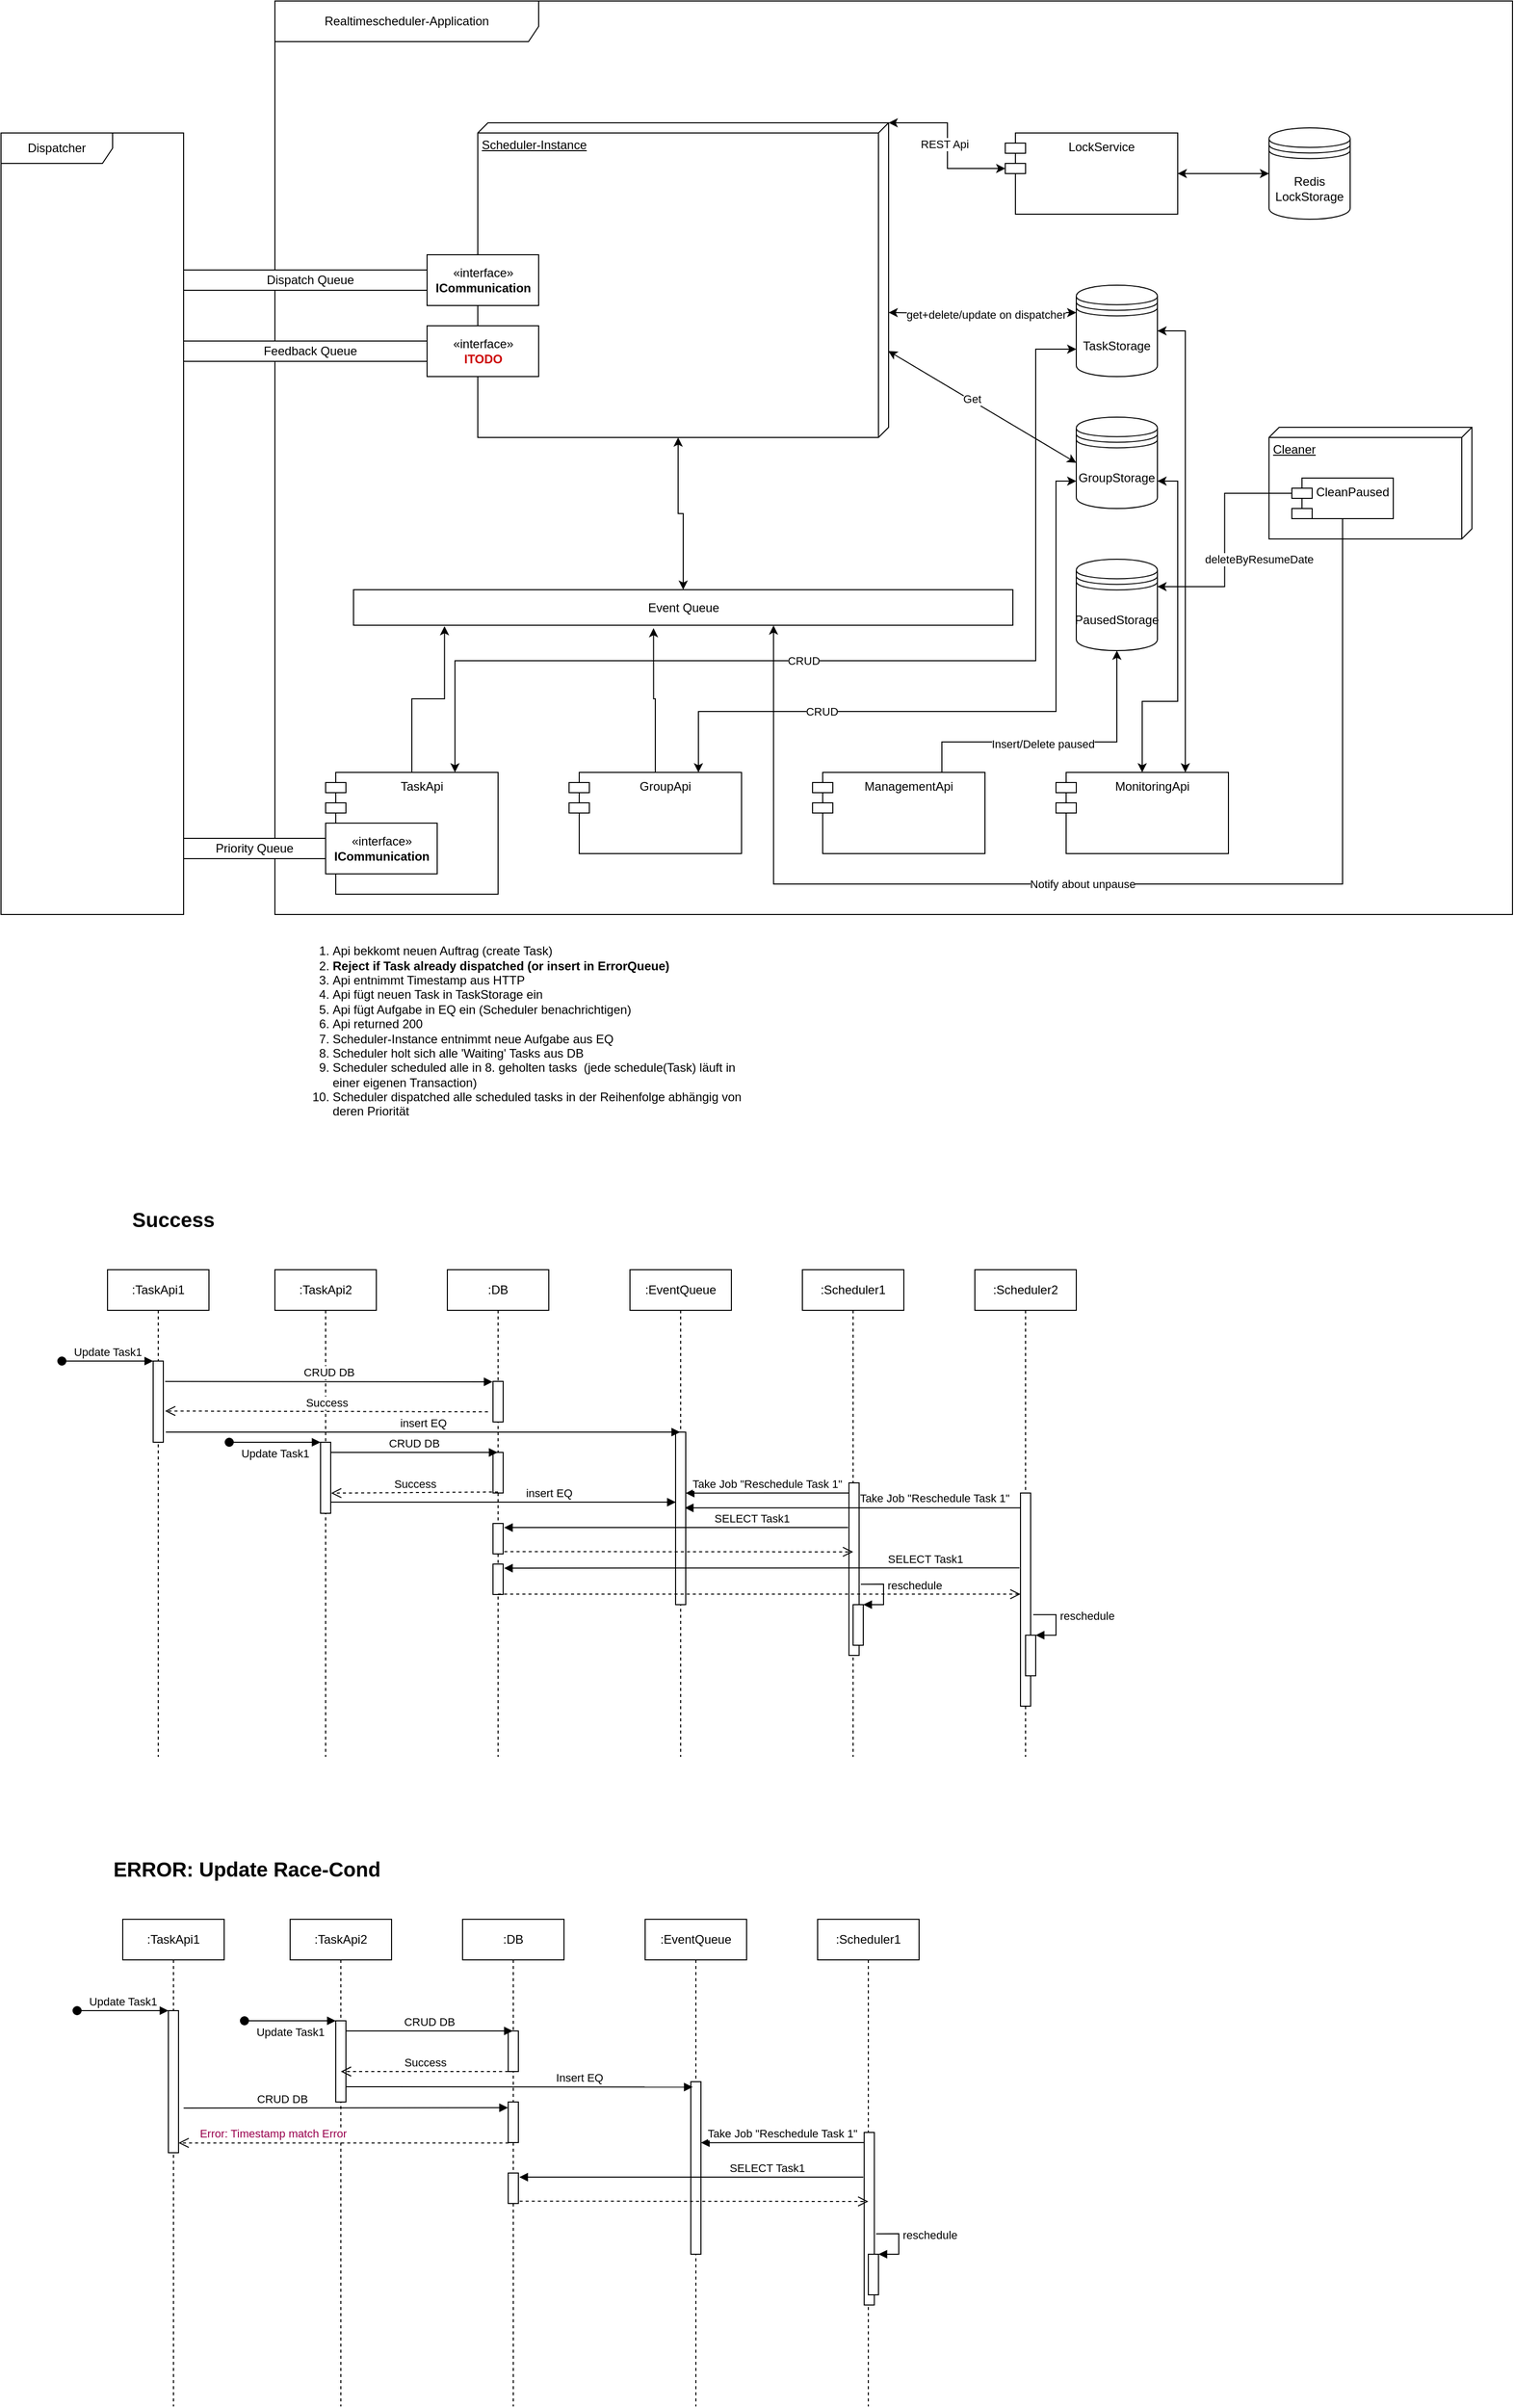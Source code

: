 <mxfile version="13.3.1" type="device"><diagram name="Page-1" id="5f0bae14-7c28-e335-631c-24af17079c00"><mxGraphModel dx="1550" dy="45" grid="1" gridSize="10" guides="1" tooltips="1" connect="1" arrows="1" fold="1" page="1" pageScale="1" pageWidth="1100" pageHeight="850" background="#ffffff" math="0" shadow="0"><root><mxCell id="0"/><mxCell id="1" parent="0"/><mxCell id="TlIH9QRdke1m6fXqfm3g-42" value="Realtimescheduler-Application" style="shape=umlFrame;whiteSpace=wrap;html=1;width=260;height=40;" parent="1" vertex="1"><mxGeometry x="300" y="900" width="1220" height="900" as="geometry"/></mxCell><mxCell id="TlIH9QRdke1m6fXqfm3g-43" style="edgeStyle=orthogonalEdgeStyle;rounded=0;orthogonalLoop=1;jettySize=auto;html=1;exitX=0.5;exitY=0;exitDx=0;exitDy=0;entryX=0.138;entryY=1.027;entryDx=0;entryDy=0;entryPerimeter=0;" parent="1" source="TlIH9QRdke1m6fXqfm3g-44" target="TlIH9QRdke1m6fXqfm3g-53" edge="1"><mxGeometry relative="1" as="geometry"/></mxCell><mxCell id="TlIH9QRdke1m6fXqfm3g-114" style="edgeStyle=orthogonalEdgeStyle;rounded=0;orthogonalLoop=1;jettySize=auto;html=1;exitX=0.75;exitY=0;exitDx=0;exitDy=0;entryX=0;entryY=0.7;entryDx=0;entryDy=0;startArrow=classic;startFill=1;" parent="1" source="TlIH9QRdke1m6fXqfm3g-44" target="TlIH9QRdke1m6fXqfm3g-61" edge="1"><mxGeometry relative="1" as="geometry"><Array as="points"><mxPoint x="478" y="1550"/><mxPoint x="1050" y="1550"/><mxPoint x="1050" y="1243"/></Array></mxGeometry></mxCell><mxCell id="TlIH9QRdke1m6fXqfm3g-116" value="CRUD" style="edgeLabel;html=1;align=center;verticalAlign=middle;resizable=0;points=[];" parent="TlIH9QRdke1m6fXqfm3g-114" vertex="1" connectable="0"><mxGeometry x="-0.117" y="3" relative="1" as="geometry"><mxPoint x="-1.67" y="3" as="offset"/></mxGeometry></mxCell><mxCell id="TlIH9QRdke1m6fXqfm3g-44" value="TaskApi" style="shape=module;align=left;spacingLeft=20;align=center;verticalAlign=top;" parent="1" vertex="1"><mxGeometry x="350" y="1660" width="170" height="120" as="geometry"/></mxCell><mxCell id="TlIH9QRdke1m6fXqfm3g-45" style="edgeStyle=orthogonalEdgeStyle;rounded=0;orthogonalLoop=1;jettySize=auto;html=1;exitX=0.5;exitY=0;exitDx=0;exitDy=0;entryX=0.455;entryY=1.081;entryDx=0;entryDy=0;entryPerimeter=0;" parent="1" source="TlIH9QRdke1m6fXqfm3g-46" target="TlIH9QRdke1m6fXqfm3g-53" edge="1"><mxGeometry relative="1" as="geometry"/></mxCell><mxCell id="TlIH9QRdke1m6fXqfm3g-115" style="edgeStyle=orthogonalEdgeStyle;rounded=0;orthogonalLoop=1;jettySize=auto;html=1;exitX=0.75;exitY=0;exitDx=0;exitDy=0;entryX=0;entryY=0.7;entryDx=0;entryDy=0;startArrow=classic;startFill=1;" parent="1" source="TlIH9QRdke1m6fXqfm3g-46" target="TlIH9QRdke1m6fXqfm3g-62" edge="1"><mxGeometry relative="1" as="geometry"><Array as="points"><mxPoint x="718" y="1600"/><mxPoint x="1070" y="1600"/><mxPoint x="1070" y="1373"/></Array></mxGeometry></mxCell><mxCell id="TlIH9QRdke1m6fXqfm3g-117" value="CRUD" style="edgeLabel;html=1;align=center;verticalAlign=middle;resizable=0;points=[];" parent="TlIH9QRdke1m6fXqfm3g-115" vertex="1" connectable="0"><mxGeometry x="-0.45" relative="1" as="geometry"><mxPoint as="offset"/></mxGeometry></mxCell><mxCell id="TlIH9QRdke1m6fXqfm3g-46" value="GroupApi" style="shape=module;align=left;spacingLeft=20;align=center;verticalAlign=top;" parent="1" vertex="1"><mxGeometry x="590" y="1660" width="170" height="80" as="geometry"/></mxCell><mxCell id="TlIH9QRdke1m6fXqfm3g-48" value="ManagementApi" style="shape=module;align=left;spacingLeft=20;align=center;verticalAlign=top;" parent="1" vertex="1"><mxGeometry x="830" y="1660" width="170" height="80" as="geometry"/></mxCell><mxCell id="TlIH9QRdke1m6fXqfm3g-49" style="edgeStyle=orthogonalEdgeStyle;rounded=0;orthogonalLoop=1;jettySize=auto;html=1;exitX=0.5;exitY=0;exitDx=0;exitDy=0;entryX=1;entryY=0.7;entryDx=0;entryDy=0;startArrow=classic;startFill=1;" parent="1" source="TlIH9QRdke1m6fXqfm3g-51" target="TlIH9QRdke1m6fXqfm3g-62" edge="1"><mxGeometry relative="1" as="geometry"><Array as="points"><mxPoint x="1155" y="1590"/><mxPoint x="1190" y="1590"/><mxPoint x="1190" y="1373"/></Array></mxGeometry></mxCell><mxCell id="TlIH9QRdke1m6fXqfm3g-50" style="edgeStyle=orthogonalEdgeStyle;rounded=0;orthogonalLoop=1;jettySize=auto;html=1;exitX=0.75;exitY=0;exitDx=0;exitDy=0;entryX=1;entryY=0.5;entryDx=0;entryDy=0;startArrow=classic;startFill=1;" parent="1" source="TlIH9QRdke1m6fXqfm3g-51" target="TlIH9QRdke1m6fXqfm3g-61" edge="1"><mxGeometry relative="1" as="geometry"/></mxCell><mxCell id="TlIH9QRdke1m6fXqfm3g-51" value="MonitoringApi" style="shape=module;align=left;spacingLeft=20;align=center;verticalAlign=top;" parent="1" vertex="1"><mxGeometry x="1070" y="1660" width="170" height="80" as="geometry"/></mxCell><mxCell id="TlIH9QRdke1m6fXqfm3g-75" style="edgeStyle=orthogonalEdgeStyle;rounded=0;orthogonalLoop=1;jettySize=auto;html=1;exitX=0.5;exitY=0;exitDx=0;exitDy=0;entryX=0;entryY=0;entryDx=310;entryDy=207.5;entryPerimeter=0;startArrow=classic;startFill=1;" parent="1" source="TlIH9QRdke1m6fXqfm3g-53" target="TlIH9QRdke1m6fXqfm3g-57" edge="1"><mxGeometry relative="1" as="geometry"/></mxCell><mxCell id="TlIH9QRdke1m6fXqfm3g-53" value="Event Queue" style="rounded=0;whiteSpace=wrap;html=1;" parent="1" vertex="1"><mxGeometry x="377.5" y="1480" width="650" height="35" as="geometry"/></mxCell><mxCell id="TlIH9QRdke1m6fXqfm3g-55" style="edgeStyle=orthogonalEdgeStyle;rounded=0;orthogonalLoop=1;jettySize=auto;html=1;startArrow=classic;startFill=1;entryX=0;entryY=0.3;entryDx=0;entryDy=0;" parent="1" target="TlIH9QRdke1m6fXqfm3g-61" edge="1"><mxGeometry relative="1" as="geometry"><mxPoint x="905" y="1207.0" as="sourcePoint"/><mxPoint x="1080" y="1207" as="targetPoint"/><Array as="points"/></mxGeometry></mxCell><mxCell id="TlIH9QRdke1m6fXqfm3g-140" value="get+delete/update on dispatcher" style="edgeLabel;html=1;align=center;verticalAlign=middle;resizable=0;points=[];" parent="TlIH9QRdke1m6fXqfm3g-55" vertex="1" connectable="0"><mxGeometry x="-0.22" y="-1" relative="1" as="geometry"><mxPoint x="23" as="offset"/></mxGeometry></mxCell><mxCell id="TlIH9QRdke1m6fXqfm3g-57" value="Scheduler-Instance" style="verticalAlign=top;align=left;spacingTop=8;spacingLeft=2;spacingRight=12;shape=cube;size=10;direction=south;fontStyle=4;html=1;" parent="1" vertex="1"><mxGeometry x="500" y="1020" width="405" height="310" as="geometry"/></mxCell><mxCell id="TlIH9QRdke1m6fXqfm3g-58" value="Dispatcher" style="shape=umlFrame;whiteSpace=wrap;html=1;width=110;height=30;" parent="1" vertex="1"><mxGeometry x="30" y="1030" width="180" height="770" as="geometry"/></mxCell><mxCell id="TlIH9QRdke1m6fXqfm3g-59" value="Dispatch Queue" style="rounded=0;whiteSpace=wrap;html=1;" parent="1" vertex="1"><mxGeometry x="210" y="1165" width="250" height="20" as="geometry"/></mxCell><mxCell id="TlIH9QRdke1m6fXqfm3g-60" value="«interface»&lt;br&gt;&lt;b&gt;ICommunication&lt;br&gt;&lt;/b&gt;" style="html=1;" parent="1" vertex="1"><mxGeometry x="450" y="1150" width="110" height="50" as="geometry"/></mxCell><mxCell id="TlIH9QRdke1m6fXqfm3g-61" value="TaskStorage" style="shape=datastore;whiteSpace=wrap;html=1;" parent="1" vertex="1"><mxGeometry x="1090" y="1180" width="80" height="90" as="geometry"/></mxCell><mxCell id="TlIH9QRdke1m6fXqfm3g-62" value="GroupStorage" style="shape=datastore;whiteSpace=wrap;html=1;" parent="1" vertex="1"><mxGeometry x="1090" y="1310" width="80" height="90" as="geometry"/></mxCell><mxCell id="TlIH9QRdke1m6fXqfm3g-72" value="&lt;ol&gt;&lt;li&gt;Api bekkomt neuen Auftrag (create Task)&lt;/li&gt;&lt;li&gt;&lt;b&gt;Reject if Task already dispatched (or insert in ErrorQueue)&lt;/b&gt;&lt;/li&gt;&lt;li&gt;Api entnimmt Timestamp aus HTTP&lt;/li&gt;&lt;li&gt;Api fügt neuen Task in TaskStorage ein&lt;/li&gt;&lt;li&gt;Api fügt Aufgabe in EQ ein (Scheduler benachrichtigen)&lt;/li&gt;&lt;li&gt;Api returned 200&lt;/li&gt;&lt;li&gt;Scheduler-Instance entnimmt neue Aufgabe aus EQ&lt;/li&gt;&lt;li&gt;Scheduler holt sich alle 'Waiting' Tasks aus DB&lt;/li&gt;&lt;li&gt;Scheduler scheduled alle in 8. geholten tasks&amp;nbsp;&amp;nbsp;(jede schedule(Task) läuft in einer eigenen Transaction)&lt;/li&gt;&lt;li&gt;Scheduler dispatched alle scheduled tasks in der Reihenfolge abhängig von deren Priorität&lt;/li&gt;&lt;/ol&gt;" style="text;html=1;strokeColor=none;fillColor=none;align=left;verticalAlign=middle;whiteSpace=wrap;rounded=0;" parent="1" vertex="1"><mxGeometry x="315" y="1820" width="460" height="190" as="geometry"/></mxCell><mxCell id="TlIH9QRdke1m6fXqfm3g-138" value="" style="endArrow=classic;startArrow=classic;html=1;exitX=0.725;exitY=0.001;exitDx=0;exitDy=0;exitPerimeter=0;entryX=0;entryY=0.5;entryDx=0;entryDy=0;" parent="1" source="TlIH9QRdke1m6fXqfm3g-57" target="TlIH9QRdke1m6fXqfm3g-62" edge="1"><mxGeometry width="50" height="50" relative="1" as="geometry"><mxPoint x="950" y="1330" as="sourcePoint"/><mxPoint x="1000" y="1280" as="targetPoint"/></mxGeometry></mxCell><mxCell id="TlIH9QRdke1m6fXqfm3g-139" value="Get" style="edgeLabel;html=1;align=center;verticalAlign=middle;resizable=0;points=[];" parent="TlIH9QRdke1m6fXqfm3g-138" vertex="1" connectable="0"><mxGeometry x="-0.125" y="1" relative="1" as="geometry"><mxPoint as="offset"/></mxGeometry></mxCell><mxCell id="TlIH9QRdke1m6fXqfm3g-141" value=":TaskApi1" style="shape=umlLifeline;perimeter=lifelinePerimeter;whiteSpace=wrap;html=1;container=1;collapsible=0;recursiveResize=0;outlineConnect=0;" parent="1" vertex="1"><mxGeometry x="135" y="2150" width="100" height="480" as="geometry"/></mxCell><mxCell id="TlIH9QRdke1m6fXqfm3g-148" value="" style="html=1;points=[];perimeter=orthogonalPerimeter;" parent="TlIH9QRdke1m6fXqfm3g-141" vertex="1"><mxGeometry x="45" y="90" width="10" height="80" as="geometry"/></mxCell><mxCell id="TlIH9QRdke1m6fXqfm3g-149" value="Update Task1" style="html=1;verticalAlign=bottom;startArrow=oval;endArrow=block;startSize=8;" parent="TlIH9QRdke1m6fXqfm3g-141" target="TlIH9QRdke1m6fXqfm3g-148" edge="1"><mxGeometry relative="1" as="geometry"><mxPoint x="-45" y="90" as="sourcePoint"/></mxGeometry></mxCell><mxCell id="TlIH9QRdke1m6fXqfm3g-142" value=":TaskApi2" style="shape=umlLifeline;perimeter=lifelinePerimeter;whiteSpace=wrap;html=1;container=1;collapsible=0;recursiveResize=0;outlineConnect=0;" parent="1" vertex="1"><mxGeometry x="300" y="2150" width="100" height="480" as="geometry"/></mxCell><mxCell id="TlIH9QRdke1m6fXqfm3g-151" value="" style="html=1;points=[];perimeter=orthogonalPerimeter;" parent="TlIH9QRdke1m6fXqfm3g-142" vertex="1"><mxGeometry x="45" y="170" width="10" height="70" as="geometry"/></mxCell><mxCell id="TlIH9QRdke1m6fXqfm3g-152" value="Update Task1" style="html=1;verticalAlign=bottom;startArrow=oval;endArrow=block;startSize=8;" parent="TlIH9QRdke1m6fXqfm3g-142" target="TlIH9QRdke1m6fXqfm3g-151" edge="1"><mxGeometry y="-20" relative="1" as="geometry"><mxPoint x="-45" y="170.0" as="sourcePoint"/><mxPoint as="offset"/></mxGeometry></mxCell><mxCell id="TlIH9QRdke1m6fXqfm3g-143" value=":EventQueue" style="shape=umlLifeline;perimeter=lifelinePerimeter;whiteSpace=wrap;html=1;container=1;collapsible=0;recursiveResize=0;outlineConnect=0;" parent="1" vertex="1"><mxGeometry x="650" y="2150" width="100" height="480" as="geometry"/></mxCell><mxCell id="TlIH9QRdke1m6fXqfm3g-156" value="" style="html=1;points=[];perimeter=orthogonalPerimeter;" parent="TlIH9QRdke1m6fXqfm3g-143" vertex="1"><mxGeometry x="45" y="160" width="10" height="170" as="geometry"/></mxCell><mxCell id="TlIH9QRdke1m6fXqfm3g-144" value=":Scheduler1" style="shape=umlLifeline;perimeter=lifelinePerimeter;whiteSpace=wrap;html=1;container=1;collapsible=0;recursiveResize=0;outlineConnect=0;" parent="1" vertex="1"><mxGeometry x="820" y="2150" width="100" height="480" as="geometry"/></mxCell><mxCell id="TlIH9QRdke1m6fXqfm3g-167" value="" style="html=1;points=[];perimeter=orthogonalPerimeter;" parent="TlIH9QRdke1m6fXqfm3g-144" vertex="1"><mxGeometry x="45.9" y="210" width="10" height="170" as="geometry"/></mxCell><mxCell id="TlIH9QRdke1m6fXqfm3g-177" value="" style="html=1;points=[];perimeter=orthogonalPerimeter;" parent="TlIH9QRdke1m6fXqfm3g-144" vertex="1"><mxGeometry x="50" y="330" width="10" height="40" as="geometry"/></mxCell><mxCell id="TlIH9QRdke1m6fXqfm3g-178" value="reschedule" style="edgeStyle=orthogonalEdgeStyle;html=1;align=left;spacingLeft=2;endArrow=block;rounded=0;entryX=1;entryY=0;exitX=1.077;exitY=0.749;exitDx=0;exitDy=0;exitPerimeter=0;" parent="TlIH9QRdke1m6fXqfm3g-144" target="TlIH9QRdke1m6fXqfm3g-177" edge="1"><mxGeometry x="-0.239" relative="1" as="geometry"><mxPoint x="57.57" y="309.84" as="sourcePoint"/><Array as="points"><mxPoint x="80" y="310"/><mxPoint x="80" y="330"/></Array><mxPoint as="offset"/></mxGeometry></mxCell><mxCell id="TlIH9QRdke1m6fXqfm3g-146" value=":DB" style="shape=umlLifeline;perimeter=lifelinePerimeter;whiteSpace=wrap;html=1;container=1;collapsible=0;recursiveResize=0;outlineConnect=0;" parent="1" vertex="1"><mxGeometry x="470" y="2150" width="100" height="480" as="geometry"/></mxCell><mxCell id="TlIH9QRdke1m6fXqfm3g-153" value="" style="html=1;points=[];perimeter=orthogonalPerimeter;" parent="TlIH9QRdke1m6fXqfm3g-146" vertex="1"><mxGeometry x="45" y="110" width="10" height="40" as="geometry"/></mxCell><mxCell id="TlIH9QRdke1m6fXqfm3g-164" value="" style="html=1;points=[];perimeter=orthogonalPerimeter;" parent="TlIH9QRdke1m6fXqfm3g-146" vertex="1"><mxGeometry x="45" y="180" width="10" height="40" as="geometry"/></mxCell><mxCell id="TlIH9QRdke1m6fXqfm3g-169" value="" style="html=1;points=[];perimeter=orthogonalPerimeter;" parent="TlIH9QRdke1m6fXqfm3g-146" vertex="1"><mxGeometry x="45" y="250" width="10" height="30" as="geometry"/></mxCell><mxCell id="TlIH9QRdke1m6fXqfm3g-173" value="" style="html=1;points=[];perimeter=orthogonalPerimeter;" parent="TlIH9QRdke1m6fXqfm3g-146" vertex="1"><mxGeometry x="45" y="290" width="10" height="30" as="geometry"/></mxCell><mxCell id="TlIH9QRdke1m6fXqfm3g-176" value="" style="html=1;verticalAlign=bottom;endArrow=open;dashed=1;endSize=8;" parent="TlIH9QRdke1m6fXqfm3g-146" target="TlIH9QRdke1m6fXqfm3g-172" edge="1"><mxGeometry relative="1" as="geometry"><mxPoint x="49.929" y="319.68" as="sourcePoint"/><mxPoint x="394.87" y="319.68" as="targetPoint"/></mxGeometry></mxCell><mxCell id="TlIH9QRdke1m6fXqfm3g-145" value=":Scheduler2" style="shape=umlLifeline;perimeter=lifelinePerimeter;whiteSpace=wrap;html=1;container=1;collapsible=0;recursiveResize=0;outlineConnect=0;" parent="1" vertex="1"><mxGeometry x="990" y="2150" width="100" height="480" as="geometry"/></mxCell><mxCell id="TlIH9QRdke1m6fXqfm3g-172" value="" style="html=1;points=[];perimeter=orthogonalPerimeter;" parent="TlIH9QRdke1m6fXqfm3g-145" vertex="1"><mxGeometry x="45" y="220" width="10" height="210" as="geometry"/></mxCell><mxCell id="TlIH9QRdke1m6fXqfm3g-179" value="" style="html=1;points=[];perimeter=orthogonalPerimeter;" parent="TlIH9QRdke1m6fXqfm3g-145" vertex="1"><mxGeometry x="50" y="360.09" width="10" height="40" as="geometry"/></mxCell><mxCell id="TlIH9QRdke1m6fXqfm3g-180" value="reschedule" style="edgeStyle=orthogonalEdgeStyle;html=1;align=left;spacingLeft=2;endArrow=block;rounded=0;entryX=1;entryY=0;exitX=1.077;exitY=0.749;exitDx=0;exitDy=0;exitPerimeter=0;" parent="TlIH9QRdke1m6fXqfm3g-145" target="TlIH9QRdke1m6fXqfm3g-179" edge="1"><mxGeometry x="-0.239" relative="1" as="geometry"><mxPoint x="57.57" y="339.93" as="sourcePoint"/><Array as="points"><mxPoint x="80" y="340.09"/><mxPoint x="80" y="360.09"/></Array><mxPoint as="offset"/></mxGeometry></mxCell><mxCell id="TlIH9QRdke1m6fXqfm3g-154" value="CRUD DB" style="html=1;verticalAlign=bottom;endArrow=block;exitX=1.176;exitY=0.251;exitDx=0;exitDy=0;exitPerimeter=0;entryX=-0.041;entryY=0.012;entryDx=0;entryDy=0;entryPerimeter=0;" parent="1" source="TlIH9QRdke1m6fXqfm3g-148" target="TlIH9QRdke1m6fXqfm3g-153" edge="1"><mxGeometry width="80" relative="1" as="geometry"><mxPoint x="410" y="2260" as="sourcePoint"/><mxPoint x="490" y="2260" as="targetPoint"/></mxGeometry></mxCell><mxCell id="TlIH9QRdke1m6fXqfm3g-157" value="CRUD DB" style="html=1;verticalAlign=bottom;endArrow=block;" parent="1" edge="1"><mxGeometry width="80" relative="1" as="geometry"><mxPoint x="355.41" y="2330.04" as="sourcePoint"/><mxPoint x="519.5" y="2330.04" as="targetPoint"/></mxGeometry></mxCell><mxCell id="TlIH9QRdke1m6fXqfm3g-162" value="Success" style="html=1;verticalAlign=bottom;endArrow=open;dashed=1;endSize=8;entryX=1.176;entryY=0.615;entryDx=0;entryDy=0;entryPerimeter=0;" parent="1" target="TlIH9QRdke1m6fXqfm3g-148" edge="1"><mxGeometry relative="1" as="geometry"><mxPoint x="510" y="2290" as="sourcePoint"/><mxPoint x="440" y="2290" as="targetPoint"/></mxGeometry></mxCell><mxCell id="TlIH9QRdke1m6fXqfm3g-163" value="insert EQ" style="html=1;verticalAlign=bottom;endArrow=block;exitX=1.248;exitY=0.875;exitDx=0;exitDy=0;exitPerimeter=0;" parent="1" source="TlIH9QRdke1m6fXqfm3g-148" target="TlIH9QRdke1m6fXqfm3g-143" edge="1"><mxGeometry width="80" relative="1" as="geometry"><mxPoint x="250" y="2310" as="sourcePoint"/><mxPoint x="330" y="2310" as="targetPoint"/></mxGeometry></mxCell><mxCell id="TlIH9QRdke1m6fXqfm3g-165" value="Success" style="html=1;verticalAlign=bottom;endArrow=open;dashed=1;endSize=8;entryX=1.04;entryY=0.716;entryDx=0;entryDy=0;entryPerimeter=0;exitX=0.5;exitY=0.974;exitDx=0;exitDy=0;exitPerimeter=0;" parent="1" source="TlIH9QRdke1m6fXqfm3g-164" target="TlIH9QRdke1m6fXqfm3g-151" edge="1"><mxGeometry relative="1" as="geometry"><mxPoint x="509.12" y="2370.8" as="sourcePoint"/><mxPoint x="360" y="2370" as="targetPoint"/></mxGeometry></mxCell><mxCell id="TlIH9QRdke1m6fXqfm3g-166" value="insert EQ" style="html=1;verticalAlign=bottom;endArrow=block;entryX=0.02;entryY=0.406;entryDx=0;entryDy=0;entryPerimeter=0;" parent="1" source="TlIH9QRdke1m6fXqfm3g-151" target="TlIH9QRdke1m6fXqfm3g-156" edge="1"><mxGeometry x="0.264" width="80" relative="1" as="geometry"><mxPoint x="360" y="2390" as="sourcePoint"/><mxPoint x="693.43" y="2390.73" as="targetPoint"/><mxPoint as="offset"/></mxGeometry></mxCell><mxCell id="TlIH9QRdke1m6fXqfm3g-168" value="Take Job &quot;Reschedule Task 1&quot;" style="html=1;verticalAlign=bottom;endArrow=block;exitX=-0.028;exitY=0.059;exitDx=0;exitDy=0;exitPerimeter=0;entryX=0.91;entryY=0.177;entryDx=0;entryDy=0;entryPerimeter=0;" parent="1" source="TlIH9QRdke1m6fXqfm3g-167" edge="1"><mxGeometry width="80" relative="1" as="geometry"><mxPoint x="760.9" y="2360" as="sourcePoint"/><mxPoint x="705.0" y="2370.09" as="targetPoint"/></mxGeometry></mxCell><mxCell id="TlIH9QRdke1m6fXqfm3g-170" value="SELECT Task1" style="html=1;verticalAlign=bottom;endArrow=block;entryX=1.09;entryY=0.134;entryDx=0;entryDy=0;entryPerimeter=0;" parent="1" target="TlIH9QRdke1m6fXqfm3g-169" edge="1"><mxGeometry x="-0.441" width="80" relative="1" as="geometry"><mxPoint x="865" y="2404" as="sourcePoint"/><mxPoint x="810" y="2410" as="targetPoint"/><mxPoint as="offset"/></mxGeometry></mxCell><mxCell id="TlIH9QRdke1m6fXqfm3g-171" value="" style="html=1;verticalAlign=bottom;endArrow=open;dashed=1;endSize=8;exitX=1.119;exitY=0.924;exitDx=0;exitDy=0;exitPerimeter=0;entryX=0.41;entryY=0.4;entryDx=0;entryDy=0;entryPerimeter=0;" parent="1" source="TlIH9QRdke1m6fXqfm3g-169" target="TlIH9QRdke1m6fXqfm3g-167" edge="1"><mxGeometry relative="1" as="geometry"><mxPoint x="680" y="2430" as="sourcePoint"/><mxPoint x="860" y="2428" as="targetPoint"/></mxGeometry></mxCell><mxCell id="TlIH9QRdke1m6fXqfm3g-174" value="Take Job &quot;Reschedule Task 1&quot;" style="html=1;verticalAlign=bottom;endArrow=block;entryX=0.91;entryY=0.439;entryDx=0;entryDy=0;entryPerimeter=0;" parent="1" source="TlIH9QRdke1m6fXqfm3g-172" target="TlIH9QRdke1m6fXqfm3g-156" edge="1"><mxGeometry x="-0.483" y="-1" width="80" relative="1" as="geometry"><mxPoint x="925" y="2370" as="sourcePoint"/><mxPoint x="869.1" y="2380.09" as="targetPoint"/><mxPoint as="offset"/></mxGeometry></mxCell><mxCell id="TlIH9QRdke1m6fXqfm3g-175" value="SELECT Task1" style="html=1;verticalAlign=bottom;endArrow=block;entryX=1.09;entryY=0.134;entryDx=0;entryDy=0;entryPerimeter=0;exitX=-0.1;exitY=0.351;exitDx=0;exitDy=0;exitPerimeter=0;" parent="1" source="TlIH9QRdke1m6fXqfm3g-172" target="TlIH9QRdke1m6fXqfm3g-173" edge="1"><mxGeometry x="-0.634" width="80" relative="1" as="geometry"><mxPoint x="1030" y="2444" as="sourcePoint"/><mxPoint x="810" y="2450" as="targetPoint"/><mxPoint as="offset"/></mxGeometry></mxCell><mxCell id="TlIH9QRdke1m6fXqfm3g-181" value="&lt;b&gt;&lt;font style=&quot;font-size: 20px&quot;&gt;Success&lt;/font&gt;&lt;/b&gt;" style="text;html=1;strokeColor=none;fillColor=none;align=center;verticalAlign=middle;whiteSpace=wrap;rounded=0;" parent="1" vertex="1"><mxGeometry x="120" y="2080" width="160" height="40" as="geometry"/></mxCell><mxCell id="TlIH9QRdke1m6fXqfm3g-182" value=":TaskApi1" style="shape=umlLifeline;perimeter=lifelinePerimeter;whiteSpace=wrap;html=1;container=1;collapsible=0;recursiveResize=0;outlineConnect=0;" parent="1" vertex="1"><mxGeometry x="150" y="2790" width="100" height="480" as="geometry"/></mxCell><mxCell id="TlIH9QRdke1m6fXqfm3g-183" value="" style="html=1;points=[];perimeter=orthogonalPerimeter;" parent="TlIH9QRdke1m6fXqfm3g-182" vertex="1"><mxGeometry x="45" y="90" width="10" height="140" as="geometry"/></mxCell><mxCell id="TlIH9QRdke1m6fXqfm3g-184" value="Update Task1" style="html=1;verticalAlign=bottom;startArrow=oval;endArrow=block;startSize=8;" parent="TlIH9QRdke1m6fXqfm3g-182" target="TlIH9QRdke1m6fXqfm3g-183" edge="1"><mxGeometry relative="1" as="geometry"><mxPoint x="-45" y="90" as="sourcePoint"/></mxGeometry></mxCell><mxCell id="TlIH9QRdke1m6fXqfm3g-185" value=":TaskApi2" style="shape=umlLifeline;perimeter=lifelinePerimeter;whiteSpace=wrap;html=1;container=1;collapsible=0;recursiveResize=0;outlineConnect=0;" parent="1" vertex="1"><mxGeometry x="315" y="2790" width="100" height="480" as="geometry"/></mxCell><mxCell id="TlIH9QRdke1m6fXqfm3g-186" value="" style="html=1;points=[];perimeter=orthogonalPerimeter;" parent="TlIH9QRdke1m6fXqfm3g-185" vertex="1"><mxGeometry x="45" y="100" width="10" height="80" as="geometry"/></mxCell><mxCell id="TlIH9QRdke1m6fXqfm3g-187" value="Update Task1" style="html=1;verticalAlign=bottom;startArrow=oval;endArrow=block;startSize=8;" parent="TlIH9QRdke1m6fXqfm3g-185" target="TlIH9QRdke1m6fXqfm3g-186" edge="1"><mxGeometry y="-20" relative="1" as="geometry"><mxPoint x="-45" y="100.0" as="sourcePoint"/><mxPoint as="offset"/></mxGeometry></mxCell><mxCell id="TlIH9QRdke1m6fXqfm3g-188" value=":EventQueue" style="shape=umlLifeline;perimeter=lifelinePerimeter;whiteSpace=wrap;html=1;container=1;collapsible=0;recursiveResize=0;outlineConnect=0;" parent="1" vertex="1"><mxGeometry x="665" y="2790" width="100" height="480" as="geometry"/></mxCell><mxCell id="TlIH9QRdke1m6fXqfm3g-189" value="" style="html=1;points=[];perimeter=orthogonalPerimeter;" parent="TlIH9QRdke1m6fXqfm3g-188" vertex="1"><mxGeometry x="45" y="160" width="10" height="170" as="geometry"/></mxCell><mxCell id="TlIH9QRdke1m6fXqfm3g-190" value=":Scheduler1" style="shape=umlLifeline;perimeter=lifelinePerimeter;whiteSpace=wrap;html=1;container=1;collapsible=0;recursiveResize=0;outlineConnect=0;" parent="1" vertex="1"><mxGeometry x="835" y="2790" width="100" height="480" as="geometry"/></mxCell><mxCell id="TlIH9QRdke1m6fXqfm3g-191" value="" style="html=1;points=[];perimeter=orthogonalPerimeter;" parent="TlIH9QRdke1m6fXqfm3g-190" vertex="1"><mxGeometry x="45.9" y="210" width="10" height="170" as="geometry"/></mxCell><mxCell id="TlIH9QRdke1m6fXqfm3g-192" value="" style="html=1;points=[];perimeter=orthogonalPerimeter;" parent="TlIH9QRdke1m6fXqfm3g-190" vertex="1"><mxGeometry x="50" y="330" width="10" height="40" as="geometry"/></mxCell><mxCell id="TlIH9QRdke1m6fXqfm3g-193" value="reschedule" style="edgeStyle=orthogonalEdgeStyle;html=1;align=left;spacingLeft=2;endArrow=block;rounded=0;entryX=1;entryY=0;exitX=1.077;exitY=0.749;exitDx=0;exitDy=0;exitPerimeter=0;" parent="TlIH9QRdke1m6fXqfm3g-190" target="TlIH9QRdke1m6fXqfm3g-192" edge="1"><mxGeometry x="-0.239" relative="1" as="geometry"><mxPoint x="57.57" y="309.84" as="sourcePoint"/><Array as="points"><mxPoint x="80" y="310"/><mxPoint x="80" y="330"/></Array><mxPoint as="offset"/></mxGeometry></mxCell><mxCell id="TlIH9QRdke1m6fXqfm3g-194" value=":DB" style="shape=umlLifeline;perimeter=lifelinePerimeter;whiteSpace=wrap;html=1;container=1;collapsible=0;recursiveResize=0;outlineConnect=0;" parent="1" vertex="1"><mxGeometry x="485" y="2790" width="100" height="480" as="geometry"/></mxCell><mxCell id="TlIH9QRdke1m6fXqfm3g-195" value="" style="html=1;points=[];perimeter=orthogonalPerimeter;" parent="TlIH9QRdke1m6fXqfm3g-194" vertex="1"><mxGeometry x="45" y="110" width="10" height="40" as="geometry"/></mxCell><mxCell id="TlIH9QRdke1m6fXqfm3g-196" value="" style="html=1;points=[];perimeter=orthogonalPerimeter;" parent="TlIH9QRdke1m6fXqfm3g-194" vertex="1"><mxGeometry x="45" y="180" width="10" height="40" as="geometry"/></mxCell><mxCell id="TlIH9QRdke1m6fXqfm3g-197" value="" style="html=1;points=[];perimeter=orthogonalPerimeter;" parent="TlIH9QRdke1m6fXqfm3g-194" vertex="1"><mxGeometry x="45" y="250" width="10" height="30" as="geometry"/></mxCell><mxCell id="TlIH9QRdke1m6fXqfm3g-210" value="Take Job &quot;Reschedule Task 1&quot;" style="html=1;verticalAlign=bottom;endArrow=block;exitX=-0.028;exitY=0.059;exitDx=0;exitDy=0;exitPerimeter=0;entryX=0.91;entryY=0.177;entryDx=0;entryDy=0;entryPerimeter=0;" parent="1" source="TlIH9QRdke1m6fXqfm3g-191" edge="1"><mxGeometry width="80" relative="1" as="geometry"><mxPoint x="775.9" y="3000" as="sourcePoint"/><mxPoint x="720" y="3010.09" as="targetPoint"/></mxGeometry></mxCell><mxCell id="TlIH9QRdke1m6fXqfm3g-211" value="SELECT Task1" style="html=1;verticalAlign=bottom;endArrow=block;entryX=1.09;entryY=0.134;entryDx=0;entryDy=0;entryPerimeter=0;" parent="1" target="TlIH9QRdke1m6fXqfm3g-197" edge="1"><mxGeometry x="-0.441" width="80" relative="1" as="geometry"><mxPoint x="880" y="3044" as="sourcePoint"/><mxPoint x="825" y="3050" as="targetPoint"/><mxPoint as="offset"/></mxGeometry></mxCell><mxCell id="TlIH9QRdke1m6fXqfm3g-212" value="" style="html=1;verticalAlign=bottom;endArrow=open;dashed=1;endSize=8;exitX=1.119;exitY=0.924;exitDx=0;exitDy=0;exitPerimeter=0;entryX=0.41;entryY=0.4;entryDx=0;entryDy=0;entryPerimeter=0;" parent="1" source="TlIH9QRdke1m6fXqfm3g-197" target="TlIH9QRdke1m6fXqfm3g-191" edge="1"><mxGeometry relative="1" as="geometry"><mxPoint x="695" y="3070" as="sourcePoint"/><mxPoint x="875" y="3068" as="targetPoint"/></mxGeometry></mxCell><mxCell id="TlIH9QRdke1m6fXqfm3g-215" value="&lt;span style=&quot;font-size: 20px&quot;&gt;&lt;b&gt;ERROR: Update Race-Cond&lt;/b&gt;&lt;/span&gt;" style="text;html=1;strokeColor=none;fillColor=none;align=center;verticalAlign=middle;whiteSpace=wrap;rounded=0;" parent="1" vertex="1"><mxGeometry x="135" y="2720" width="275" height="40" as="geometry"/></mxCell><mxCell id="TlIH9QRdke1m6fXqfm3g-218" value="CRUD DB" style="html=1;verticalAlign=bottom;endArrow=block;entryX=-0.024;entryY=0.141;entryDx=0;entryDy=0;entryPerimeter=0;" parent="1" target="TlIH9QRdke1m6fXqfm3g-196" edge="1"><mxGeometry x="-0.393" width="80" relative="1" as="geometry"><mxPoint x="210" y="2976" as="sourcePoint"/><mxPoint x="410" y="2980" as="targetPoint"/><mxPoint as="offset"/></mxGeometry></mxCell><mxCell id="TlIH9QRdke1m6fXqfm3g-220" value="Insert EQ" style="html=1;verticalAlign=bottom;endArrow=block;entryX=0.183;entryY=0.031;entryDx=0;entryDy=0;entryPerimeter=0;" parent="1" target="TlIH9QRdke1m6fXqfm3g-189" edge="1"><mxGeometry x="0.346" width="80" relative="1" as="geometry"><mxPoint x="370" y="2955" as="sourcePoint"/><mxPoint x="490" y="2960" as="targetPoint"/><mxPoint as="offset"/></mxGeometry></mxCell><mxCell id="TlIH9QRdke1m6fXqfm3g-216" value="CRUD DB" style="html=1;verticalAlign=bottom;endArrow=block;exitX=1.031;exitY=0.125;exitDx=0;exitDy=0;exitPerimeter=0;" parent="1" source="TlIH9QRdke1m6fXqfm3g-186" target="TlIH9QRdke1m6fXqfm3g-194" edge="1"><mxGeometry width="80" relative="1" as="geometry"><mxPoint x="400" y="2900" as="sourcePoint"/><mxPoint x="480" y="2900" as="targetPoint"/></mxGeometry></mxCell><mxCell id="TlIH9QRdke1m6fXqfm3g-217" value="Success" style="html=1;verticalAlign=bottom;endArrow=open;dashed=1;endSize=8;" parent="1" source="TlIH9QRdke1m6fXqfm3g-195" target="TlIH9QRdke1m6fXqfm3g-185" edge="1"><mxGeometry relative="1" as="geometry"><mxPoint x="480" y="2930" as="sourcePoint"/><mxPoint x="400" y="2930" as="targetPoint"/><Array as="points"><mxPoint x="480" y="2940"/></Array></mxGeometry></mxCell><mxCell id="TlIH9QRdke1m6fXqfm3g-219" value="&lt;font color=&quot;#99004d&quot;&gt;Error: Timestamp match Error&lt;/font&gt;" style="html=1;verticalAlign=bottom;endArrow=open;dashed=1;endSize=8;exitX=0.031;exitY=1.009;exitDx=0;exitDy=0;exitPerimeter=0;" parent="1" source="TlIH9QRdke1m6fXqfm3g-196" target="TlIH9QRdke1m6fXqfm3g-183" edge="1"><mxGeometry x="0.425" relative="1" as="geometry"><mxPoint x="420" y="3000" as="sourcePoint"/><mxPoint x="340" y="3000" as="targetPoint"/><mxPoint as="offset"/></mxGeometry></mxCell><mxCell id="m2ZMrJXJ7Oocp6z1JubG-10" value="Priority Queue" style="rounded=0;whiteSpace=wrap;html=1;" parent="1" vertex="1"><mxGeometry x="210" y="1725" width="140" height="20" as="geometry"/></mxCell><mxCell id="m2ZMrJXJ7Oocp6z1JubG-11" value="«interface»&lt;br&gt;&lt;b&gt;ICommunication&lt;br&gt;&lt;/b&gt;" style="html=1;" parent="1" vertex="1"><mxGeometry x="350" y="1710" width="110" height="50" as="geometry"/></mxCell><mxCell id="VHQWgbXAREKL-zi-Eipq-1" value="Feedback Queue" style="rounded=0;whiteSpace=wrap;html=1;" parent="1" vertex="1"><mxGeometry x="210" y="1235" width="250" height="20" as="geometry"/></mxCell><mxCell id="VHQWgbXAREKL-zi-Eipq-2" value="«interface»&lt;br&gt;&lt;b&gt;&lt;font color=&quot;#cc0000&quot;&gt;ITODO&lt;/font&gt;&lt;br&gt;&lt;/b&gt;" style="html=1;" parent="1" vertex="1"><mxGeometry x="450" y="1220" width="110" height="50" as="geometry"/></mxCell><mxCell id="VHQWgbXAREKL-zi-Eipq-4" value="Cleaner" style="verticalAlign=top;align=left;spacingTop=8;spacingLeft=2;spacingRight=12;shape=cube;size=10;direction=south;fontStyle=4;html=1;" parent="1" vertex="1"><mxGeometry x="1280" y="1320" width="200" height="110" as="geometry"/></mxCell><mxCell id="VHQWgbXAREKL-zi-Eipq-12" style="edgeStyle=orthogonalEdgeStyle;rounded=0;orthogonalLoop=1;jettySize=auto;html=1;exitX=0.5;exitY=1;exitDx=0;exitDy=0;entryX=0.637;entryY=1.006;entryDx=0;entryDy=0;entryPerimeter=0;" parent="1" source="VHQWgbXAREKL-zi-Eipq-5" target="TlIH9QRdke1m6fXqfm3g-53" edge="1"><mxGeometry relative="1" as="geometry"><Array as="points"><mxPoint x="1353" y="1770"/><mxPoint x="792" y="1770"/></Array></mxGeometry></mxCell><mxCell id="VHQWgbXAREKL-zi-Eipq-13" value="Notify about unpause" style="edgeLabel;html=1;align=center;verticalAlign=middle;resizable=0;points=[];" parent="VHQWgbXAREKL-zi-Eipq-12" vertex="1" connectable="0"><mxGeometry x="0.049" relative="1" as="geometry"><mxPoint as="offset"/></mxGeometry></mxCell><mxCell id="VHQWgbXAREKL-zi-Eipq-5" value="CleanPaused" style="shape=module;align=left;spacingLeft=20;align=center;verticalAlign=top;" parent="1" vertex="1"><mxGeometry x="1302.5" y="1370" width="100" height="40" as="geometry"/></mxCell><mxCell id="VHQWgbXAREKL-zi-Eipq-6" value="" style="endArrow=classic;html=1;exitX=0;exitY=0;exitDx=0;exitDy=15;entryX=1;entryY=0.3;entryDx=0;entryDy=0;exitPerimeter=0;rounded=0;edgeStyle=orthogonalEdgeStyle;" parent="1" source="VHQWgbXAREKL-zi-Eipq-5" target="VHQWgbXAREKL-zi-Eipq-10" edge="1"><mxGeometry width="50" height="50" relative="1" as="geometry"><mxPoint x="1472.5" y="1600" as="sourcePoint"/><mxPoint x="1372.5" y="1640" as="targetPoint"/></mxGeometry></mxCell><mxCell id="VHQWgbXAREKL-zi-Eipq-14" value="deleteByResumeDate" style="edgeLabel;html=1;align=center;verticalAlign=middle;resizable=0;points=[];" parent="VHQWgbXAREKL-zi-Eipq-6" vertex="1" connectable="0"><mxGeometry x="0.194" relative="1" as="geometry"><mxPoint x="33.7" y="-2.8" as="offset"/></mxGeometry></mxCell><mxCell id="vs0XC9VZPIO1C_OYoeV7-2" style="edgeStyle=orthogonalEdgeStyle;rounded=0;orthogonalLoop=1;jettySize=auto;html=1;exitX=1;exitY=0.5;exitDx=0;exitDy=0;entryX=0;entryY=0.5;entryDx=0;entryDy=0;startArrow=classic;startFill=1;" edge="1" parent="1" source="VHQWgbXAREKL-zi-Eipq-7" target="vs0XC9VZPIO1C_OYoeV7-1"><mxGeometry relative="1" as="geometry"/></mxCell><mxCell id="VHQWgbXAREKL-zi-Eipq-7" value="LockService" style="shape=module;align=left;spacingLeft=20;align=center;verticalAlign=top;" parent="1" vertex="1"><mxGeometry x="1020" y="1030" width="170" height="80" as="geometry"/></mxCell><mxCell id="VHQWgbXAREKL-zi-Eipq-8" value="" style="endArrow=classic;startArrow=classic;html=1;exitX=0;exitY=0;exitDx=0;exitDy=0;exitPerimeter=0;entryX=0;entryY=0;entryDx=0;entryDy=35;entryPerimeter=0;edgeStyle=orthogonalEdgeStyle;rounded=0;" parent="1" source="TlIH9QRdke1m6fXqfm3g-57" target="VHQWgbXAREKL-zi-Eipq-7" edge="1"><mxGeometry width="50" height="50" relative="1" as="geometry"><mxPoint x="930" y="990" as="sourcePoint"/><mxPoint x="980" y="940" as="targetPoint"/><Array as="points"><mxPoint x="963" y="1020"/><mxPoint x="963" y="1065"/></Array></mxGeometry></mxCell><mxCell id="VHQWgbXAREKL-zi-Eipq-9" value="REST Api" style="edgeLabel;html=1;align=center;verticalAlign=middle;resizable=0;points=[];" parent="VHQWgbXAREKL-zi-Eipq-8" vertex="1" connectable="0"><mxGeometry x="0.231" y="-1" relative="1" as="geometry"><mxPoint x="-2" y="-20" as="offset"/></mxGeometry></mxCell><mxCell id="VHQWgbXAREKL-zi-Eipq-10" value="PausedStorage" style="shape=datastore;whiteSpace=wrap;html=1;" parent="1" vertex="1"><mxGeometry x="1090" y="1450" width="80" height="90" as="geometry"/></mxCell><mxCell id="VHQWgbXAREKL-zi-Eipq-11" value="" style="endArrow=classic;html=1;exitX=0.75;exitY=0;exitDx=0;exitDy=0;entryX=0.5;entryY=1;entryDx=0;entryDy=0;edgeStyle=orthogonalEdgeStyle;rounded=0;" parent="1" source="TlIH9QRdke1m6fXqfm3g-48" target="VHQWgbXAREKL-zi-Eipq-10" edge="1"><mxGeometry width="50" height="50" relative="1" as="geometry"><mxPoint x="1030" y="1670" as="sourcePoint"/><mxPoint x="1080" y="1620" as="targetPoint"/><Array as="points"><mxPoint x="958" y="1630"/><mxPoint x="1130" y="1630"/></Array></mxGeometry></mxCell><mxCell id="VHQWgbXAREKL-zi-Eipq-15" value="Insert/Delete paused" style="edgeLabel;html=1;align=center;verticalAlign=middle;resizable=0;points=[];" parent="VHQWgbXAREKL-zi-Eipq-11" vertex="1" connectable="0"><mxGeometry x="-0.117" y="-2" relative="1" as="geometry"><mxPoint as="offset"/></mxGeometry></mxCell><mxCell id="vs0XC9VZPIO1C_OYoeV7-1" value="Redis&lt;br&gt;LockStorage" style="shape=datastore;whiteSpace=wrap;html=1;" vertex="1" parent="1"><mxGeometry x="1280" y="1025" width="80" height="90" as="geometry"/></mxCell></root></mxGraphModel></diagram></mxfile>